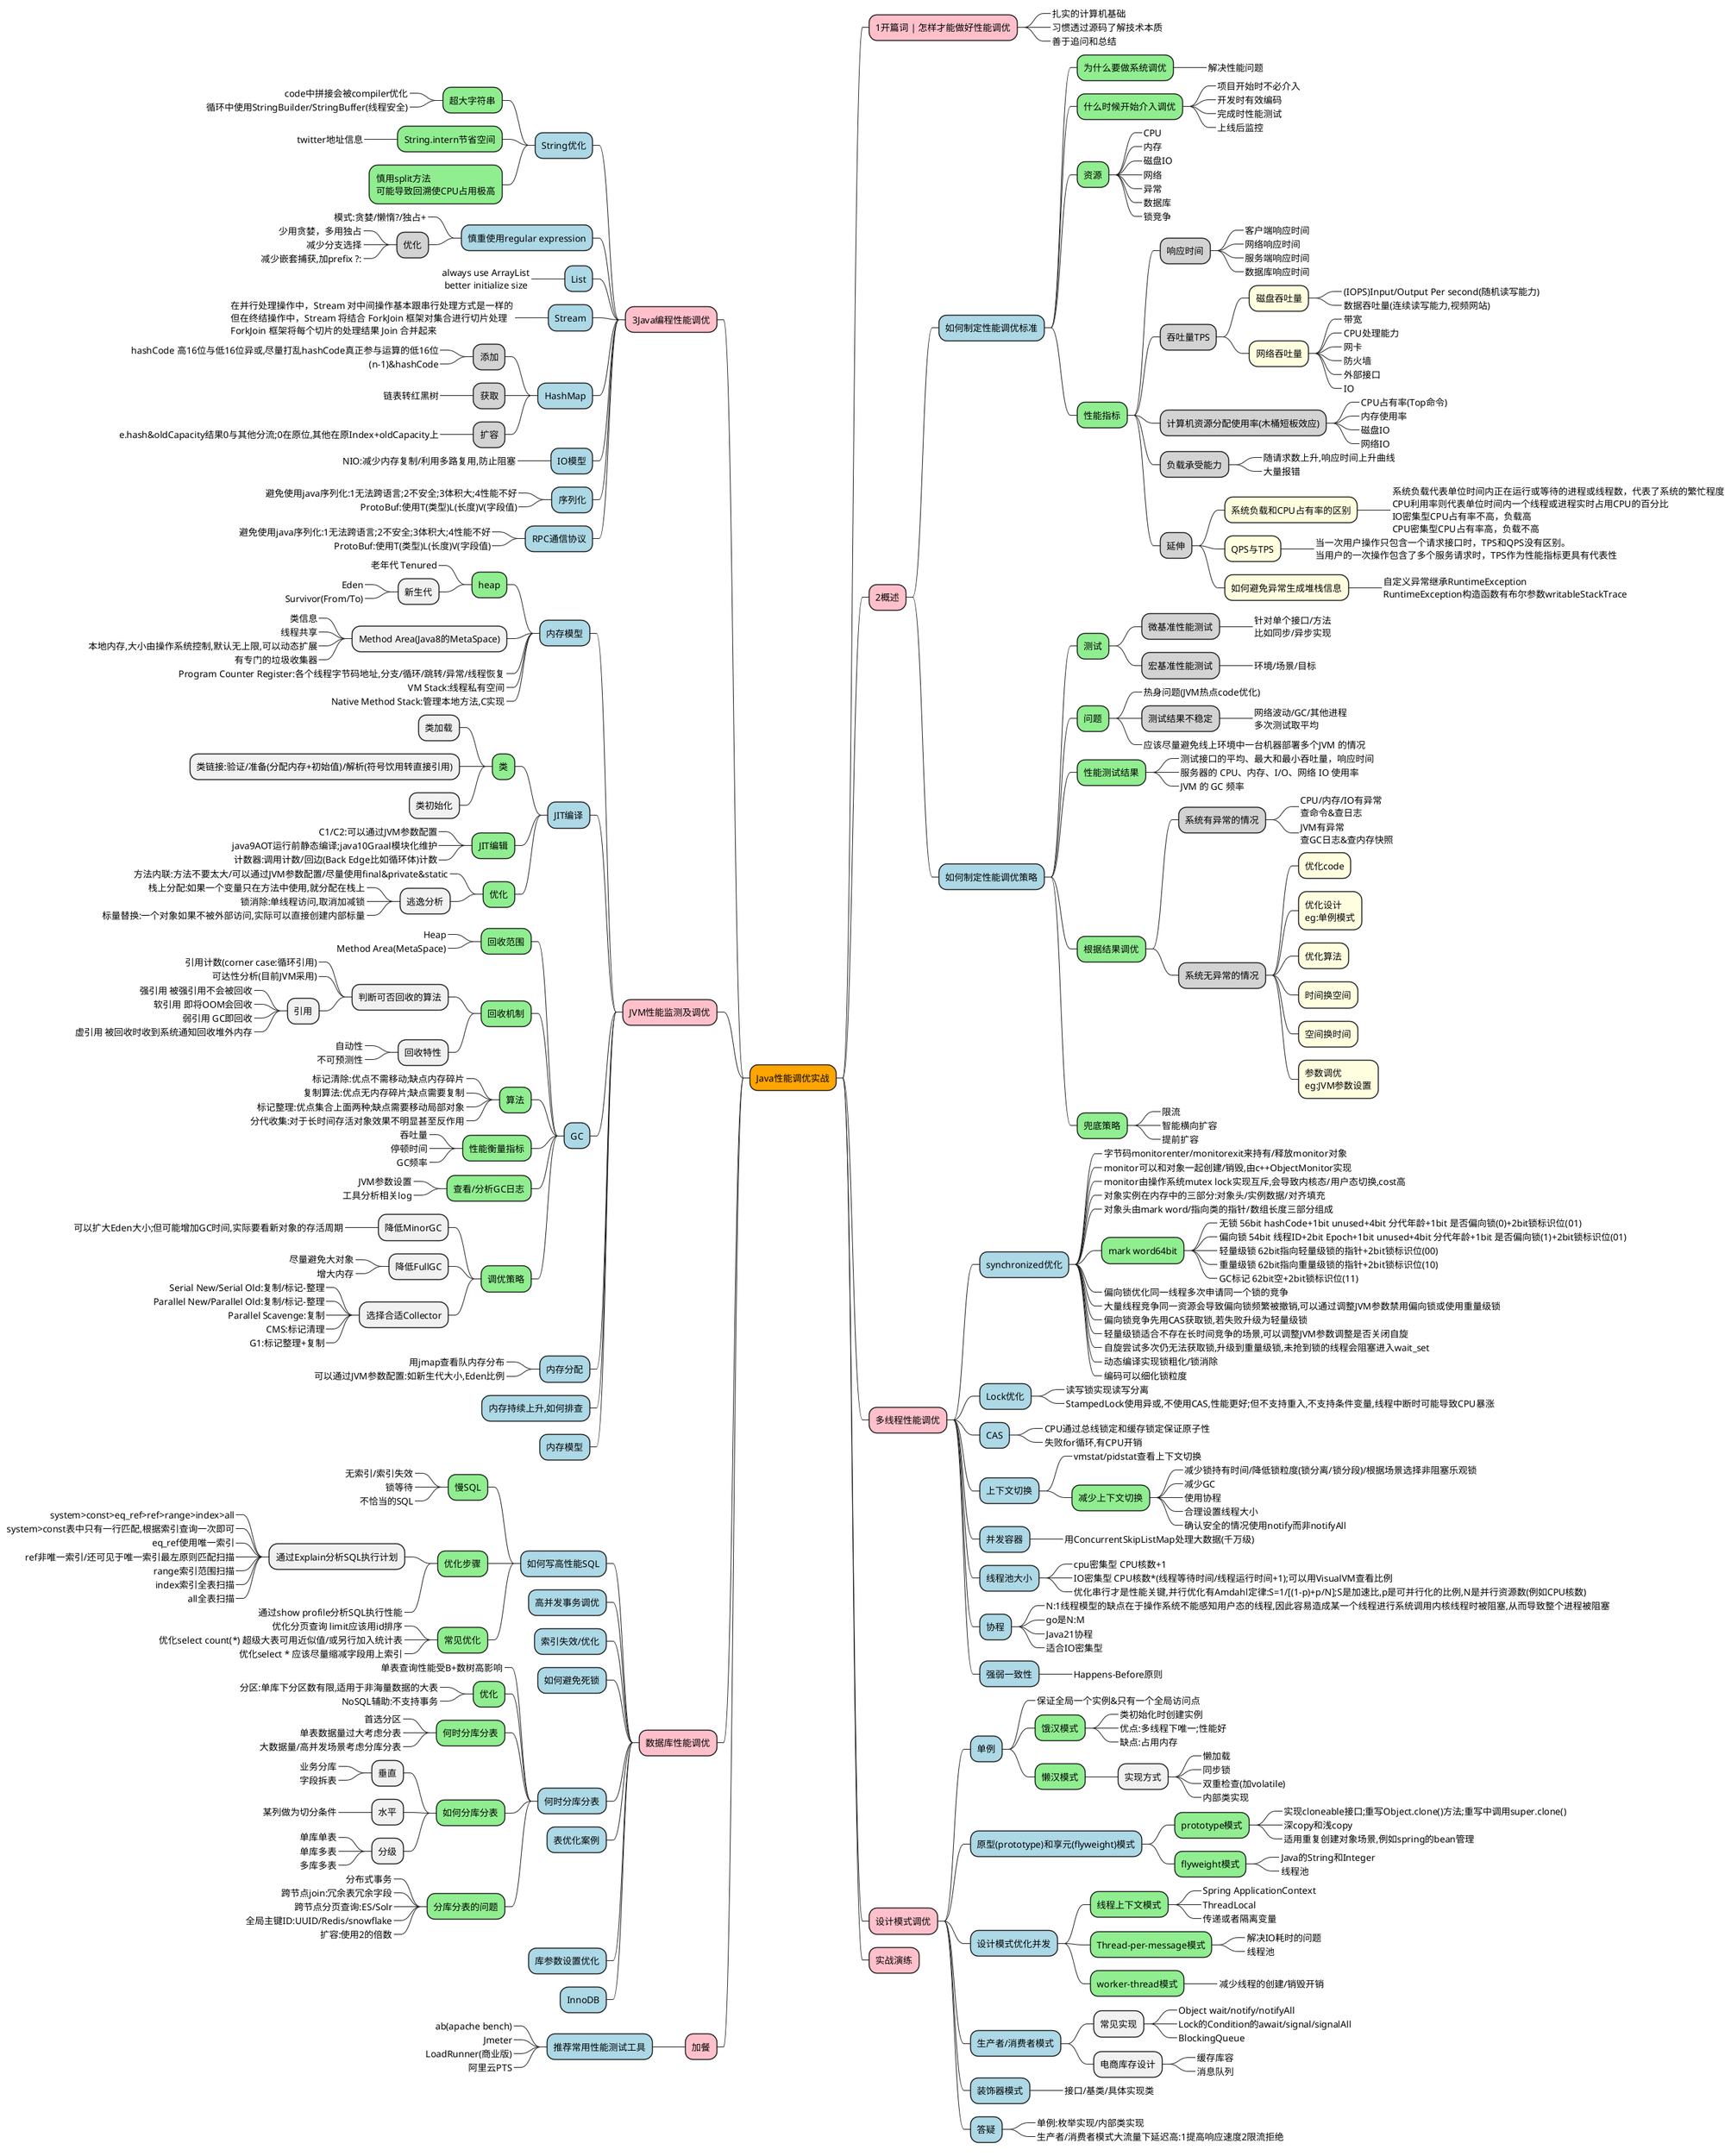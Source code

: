 @startmindmap
*[#orange] Java性能调优实战
    *[#pink] 1开篇词 | 怎样才能做好性能调优
        *[#lightblue]_ 扎实的计算机基础
        *[#lightblue]_ 习惯透过源码了解技术本质
        *[#lightblue]_ 善于追问和总结
    *[#pink] 2概述
        *[#lightblue] 如何制定性能调优标准
            *[#lightgreen] 为什么要做系统调优
                *_ 解决性能问题
            *[#lightgreen] 什么时候开始介入调优
                *_ 项目开始时不必介入
                *_ 开发时有效编码
                *_ 完成时性能测试
                *_ 上线后监控
            *[#lightgreen] 资源
                *_ CPU
                *_ 内存
                *_ 磁盘IO
                *_ 网络
                *_ 异常
                *_ 数据库
                *_ 锁竞争
            *[#lightgreen] 性能指标
                *[#lightgrey] 响应时间
                    *_ 客户端响应时间
                    *_ 网络响应时间
                    *_ 服务端响应时间
                    *_ 数据库响应时间
                *[#lightgrey] 吞吐量TPS
                    *[#lightyellow] 磁盘吞吐量
                        *_ (IOPS)Input/Output Per second(随机读写能力)
                        *_ 数据吞吐量(连续读写能力,视频网站)
                    *[#lightyellow] 网络吞吐量
                        *_ 带宽
                        *_ CPU处理能力
                        *_ 网卡
                        *_ 防火墙
                        *_ 外部接口
                        *_ IO
                *[#lightgrey] 计算机资源分配使用率(木桶短板效应)
                    *_ CPU占有率(Top命令)
                    *_ 内存使用率
                    *_ 磁盘IO
                    *_ 网络IO
                *[#lightgrey] 负载承受能力
                    *_ 随请求数上升,响应时间上升曲线
                    *_ 大量报错
                *[#lightgrey] 延伸
                    *[#lightyellow] 系统负载和CPU占有率的区别
                        *_ 系统负载代表单位时间内正在运行或等待的进程或线程数，代表了系统的繁忙程度\nCPU利用率则代表单位时间内一个线程或进程实时占用CPU的百分比\nIO密集型CPU占有率不高，负载高\nCPU密集型CPU占有率高，负载不高
                    *[#lightyellow] QPS与TPS
                        *_ 当一次用户操作只包含一个请求接口时，TPS和QPS没有区别。\n当用户的一次操作包含了多个服务请求时，TPS作为性能指标更具有代表性
                    *[#lightyellow] 如何避免异常生成堆栈信息
                        *_ 自定义异常继承RuntimeException\nRuntimeException构造函数有布尔参数writableStackTrace
        *[#lightblue] 如何制定性能调优策略
            *[#lightgreen] 测试
                *[#lightgrey] 微基准性能测试
                    *_ 针对单个接口/方法\n比如同步/异步实现
                *[#lightgrey] 宏基准性能测试
                    *_ 环境/场景/目标
            *[#lightgreen] 问题
                *_ 热身问题(JVM热点code优化)
                *[#lightgrey] 测试结果不稳定
                    *_ 网络波动/GC/其他进程\n多次测试取平均
                *_ 应该尽量避免线上环境中一台机器部署多个JVM 的情况
            *[#lightgreen] 性能测试结果
                *_ 测试接口的平均、最大和最小吞吐量，响应时间
                *_ 服务器的 CPU、内存、I/O、网络 IO 使用率
                *_ JVM 的 GC 频率
            *[#lightgreen] 根据结果调优
                *[#lightgrey] 系统有异常的情况
                    *_ CPU/内存/IO有异常\n查命令&查日志
                    *_ JVM有异常\n查GC日志&查内存快照
                *[#lightgrey] 系统无异常的情况
                    *[#lightyellow] 优化code
                    *[#lightyellow] 优化设计\neg:单例模式
                    *[#lightyellow] 优化算法
                    *[#lightyellow] 时间换空间
                    *[#lightyellow] 空间换时间
                    *[#lightyellow] 参数调优\neg:JVM参数设置
            *[#lightgreen] 兜底策略
                *_ 限流
                *_ 智能横向扩容
                *_ 提前扩容
    *[#pink] 多线程性能调优
        *[#lightblue] synchronized优化
            *_ 字节码monitorenter/monitorexit来持有/释放monitor对象
            *_ monitor可以和对象一起创建/销毁,由c++ObjectMonitor实现
            *_ monitor由操作系统mutex lock实现互斥,会导致内核态/用户态切换,cost高
            *_ 对象实例在内存中的三部分:对象头/实例数据/对齐填充
            *_ 对象头由mark word/指向类的指针/数组长度三部分组成
            *[#lightgreen] mark word64bit
                *_ 无锁 56bit hashCode+1bit unused+4bit 分代年龄+1bit 是否偏向锁(0)+2bit锁标识位(01)
                *_ 偏向锁 54bit 线程ID+2bit Epoch+1bit unused+4bit 分代年龄+1bit 是否偏向锁(1)+2bit锁标识位(01)
                *_ 轻量级锁 62bit指向轻量级锁的指针+2bit锁标识位(00)
                *_ 重量级锁 62bit指向重量级锁的指针+2bit锁标识位(10)
                *_ GC标记 62bit空+2bit锁标识位(11)
            *_ 偏向锁优化同一线程多次申请同一个锁的竞争
            *_ 大量线程竞争同一资源会导致偏向锁频繁被撤销,可以通过调整JVM参数禁用偏向锁或使用重量级锁
            *_ 偏向锁竞争先用CAS获取锁,若失败升级为轻量级锁
            *_ 轻量级锁适合不存在长时间竞争的场景,可以调整JVM参数调整是否关闭自旋
            *_ 自旋尝试多次仍无法获取锁,升级到重量级锁,未抢到锁的线程会阻塞进入wait_set
            *_ 动态编译实现锁粗化/锁消除
            *_ 编码可以细化锁粒度
        *[#lightblue] Lock优化
            *_ 读写锁实现读写分离
            *_ StampedLock使用异或,不使用CAS,性能更好;但不支持重入,不支持条件变量,线程中断时可能导致CPU暴涨
        *[#lightblue] CAS
            *_ CPU通过总线锁定和缓存锁定保证原子性
            *_ 失败for循环,有CPU开销
        *[#lightblue] 上下文切换
            *_ vmstat/pidstat查看上下文切换
            *[#lightgreen] 减少上下文切换
                *_ 减少锁持有时间/降低锁粒度(锁分离/锁分段)/根据场景选择非阻塞乐观锁
                *_ 减少GC
                *_ 使用协程
                *_ 合理设置线程大小
                *_ 确认安全的情况使用notify而非notifyAll
        *[#lightblue] 并发容器
            *_ 用ConcurrentSkipListMap处理大数据(千万级)
        *[#lightblue] 线程池大小
            *_ cpu密集型 CPU核数+1
            *_ IO密集型 CPU核数*(线程等待时间/线程运行时间+1);可以用VisualVM查看比例
            *_ 优化串行才是性能关键,并行优化有Amdahl定律:S=1/[(1-p)+p/N];S是加速比,p是可并行化的比例,N是并行资源数(例如CPU核数)
        *[#lightblue] 协程
            *_ N:1线程模型的缺点在于操作系统不能感知用户态的线程,因此容易造成某一个线程进行系统调用内核线程时被阻塞,从而导致整个进程被阻塞
            *_ go是N:M
            *_ Java21协程
            *_ 适合IO密集型
        *[#lightblue] 强弱一致性
            *_ Happens-Before原则
    *[#pink] 设计模式调优
        *[#lightblue] 单例
            *_ 保证全局一个实例&只有一个全局访问点
            *[#lightgreen] 饿汉模式
                *_ 类初始化时创建实例
                *_ 优点:多线程下唯一;性能好
                *_ 缺点:占用内存
            *[#lightgreen] 懒汉模式
                * 实现方式
                    *_ 懒加载
                    *_ 同步锁
                    *_ 双重检查(加volatile)
                    *_ 内部类实现
        *[#lightblue] 原型(prototype)和享元(flyweight)模式
            *[#lightgreen] prototype模式
                *_ 实现cloneable接口;重写Object.clone()方法;重写中调用super.clone()
                *_ 深copy和浅copy
                *_ 适用重复创建对象场景,例如spring的bean管理
            *[#lightgreen] flyweight模式
                *_ Java的String和Integer
                *_ 线程池
        *[#lightblue] 设计模式优化并发
            *[#lightgreen] 线程上下文模式
                *_ Spring ApplicationContext
                *_ ThreadLocal
                *_ 传递或者隔离变量
            *[#lightgreen] Thread-per-message模式
                *_ 解决IO耗时的问题
                *_ 线程池
            *[#lightgreen] worker-thread模式
                *_ 减少线程的创建/销毁开销
        *[#lightblue] 生产者/消费者模式
            * 常见实现
                *_ Object wait/notify/notifyAll
                *_ Lock的Condition的await/signal/signalAll
                *_ BlockingQueue
            * 电商库存设计
                *_ 缓存库容
                *_ 消息队列
        *[#lightblue] 装饰器模式
            *_ 接口/基类/具体实现类
        *[#lightblue] 答疑
            *_ 单例:枚举实现/内部类实现
            *_ 生产者/消费者模式大流量下延迟高:1提高响应速度2限流拒绝
    *[#pink] 实战演练
left side
    *[#pink] 3Java编程性能调优
        *[#lightblue] String优化
            *[#lightgreen] 超大字符串
                *_ code中拼接会被compiler优化
                *_ 循环中使用StringBuilder/StringBuffer(线程安全)
            *[#lightgreen] String.intern节省空间
                *_ twitter地址信息
            *[#lightgreen] 慎用split方法\n可能导致回溯使CPU占用极高
        *[#lightblue] 慎重使用regular expression
            *_ 模式:贪婪/懒惰?/独占+
            *[#lightgrey] 优化
                *_ 少用贪婪，多用独占
                *_ 减少分支选择
                *_ 减少嵌套捕获,加prefix ?:
        *[#lightblue] List
            *_ always use ArrayList\n better initialize size
        *[#lightblue] Stream
            *_ 在并行处理操作中，Stream 对中间操作基本跟串行处理方式是一样的\n但在终结操作中，Stream 将结合 ForkJoin 框架对集合进行切片处理\nForkJoin 框架将每个切片的处理结果 Join 合并起来
        *[#lightblue] HashMap
            *[#lightgrey] 添加
                *_ hashCode 高16位与低16位异或,尽量打乱hashCode真正参与运算的低16位
                *_ (n-1)&hashCode
            *[#lightgrey] 获取
                *_ 链表转红黑树
            *[#lightgrey] 扩容
                *_ e.hash&oldCapacity结果0与其他分流;0在原位,其他在原Index+oldCapacity上
        *[#lightblue] IO模型
            *_ NIO:减少内存复制/利用多路复用,防止阻塞
        *[#lightblue] 序列化
            *_ 避免使用java序列化:1无法跨语言;2不安全;3体积大;4性能不好
            *_ ProtoBuf:使用T(类型)L(长度)V(字段值)
        *[#lightblue] RPC通信协议
            *_ 避免使用java序列化:1无法跨语言;2不安全;3体积大;4性能不好
            *_ ProtoBuf:使用T(类型)L(长度)V(字段值)
    *[#pink] JVM性能监测及调优
        *[#lightblue] 内存模型
            *[#lightgreen] heap
                *_ 老年代 Tenured
                * 新生代
                    *_ Eden
                    *_ Survivor(From/To)
            * Method Area(Java8的MetaSpace)
                *_ 类信息
                *_ 线程共享
                *_ 本地内存,大小由操作系统控制,默认无上限,可以动态扩展
                *_ 有专门的垃圾收集器
            *_ Program Counter Register:各个线程字节码地址,分支/循环/跳转/异常/线程恢复
            *_ VM Stack:线程私有空间
            *_ Native Method Stack:管理本地方法,C实现
        *[#lightblue] JIT编译
            *[#lightgreen] 类
                * 类加载
                * 类链接:验证/准备(分配内存+初始值)/解析(符号饮用转直接引用)
                * 类初始化
            *[#lightgreen] JIT编辑
                *_ C1/C2:可以通过JVM参数配置
                *_ java9AOT运行前静态编译;java10Graal模块化维护
                *_ 计数器:调用计数/回边(Back Edge比如循环体)计数
            *[#lightgreen] 优化
                *_ 方法内联:方法不要太大/可以通过JVM参数配置/尽量使用final&private&static
                * 逃逸分析
                    *_ 栈上分配:如果一个变量只在方法中使用,就分配在栈上
                    *_ 锁消除:单线程访问,取消加减锁
                    *_ 标量替换:一个对象如果不被外部访问,实际可以直接创建内部标量
        *[#lightblue] GC
            *[#lightgreen] 回收范围
                *_ Heap
                *_ Method Area(MetaSpace)
            *[#lightgreen] 回收机制
                * 判断可否回收的算法
                    *_ 引用计数(corner case:循环引用)
                    *_ 可达性分析(目前JVM采用)
                    * 引用
                        *_ 强引用 被强引用不会被回收
                        *_ 软引用 即将OOM会回收
                        *_ 弱引用 GC即回收
                        *_ 虚引用 被回收时收到系统通知回收堆外内存
                * 回收特性
                    *_ 自动性
                    *_ 不可预测性
            *[#lightgreen] 算法
                *_ 标记清除:优点不需移动;缺点内存碎片
                *_ 复制算法:优点无内存碎片;缺点需要复制
                *_ 标记整理:优点集合上面两种;缺点需要移动局部对象
                *_ 分代收集:对于长时间存活对象效果不明显甚至反作用
            *[#lightgreen] 性能衡量指标
                *_ 吞吐量
                *_ 停顿时间
                *_ GC频率
            *[#lightgreen] 查看/分析GC日志
                *_ JVM参数设置
                *_ 工具分析相关log
            *[#lightgreen] 调优策略
                * 降低MinorGC
                    *_ 可以扩大Eden大小;但可能增加GC时间,实际要看新对象的存活周期
                * 降低FullGC
                    *_ 尽量避免大对象
                    *_ 增大内存
                * 选择合适Collector
                    *_ Serial New/Serial Old:复制/标记-整理
                    *_ Parallel New/Parallel Old:复制/标记-整理
                    *_ Parallel Scavenge:复制
                    *_ CMS:标记清理
                    *_ G1:标记整理+复制
        *[#lightblue] 内存分配
            *_ 用jmap查看队内存分布
            *_ 可以通过JVM参数配置:如新生代大小,Eden比例
        *[#lightblue] 内存持续上升,如何排查
        *[#lightblue] 内存模型
    *[#pink] 数据库性能调优
        *[#lightblue] 如何写高性能SQL
            *[#lightgreen] 慢SQL
                *_ 无索引/索引失效
                *_ 锁等待
                *_ 不恰当的SQL
            *[#lightgreen] 优化步骤
                * 通过Explain分析SQL执行计划
                    *_ system>const>eq_ref>ref>range>index>all
                    *_ system>const表中只有一行匹配,根据索引查询一次即可
                    *_ eq_ref使用唯一索引
                    *_ ref非唯一索引/还可见于唯一索引最左原则匹配扫描
                    *_ range索引范围扫描
                    *_ index索引全表扫描
                    *_ all全表扫描
                *_ 通过show profile分析SQL执行性能
            *[#lightgreen] 常见优化
                *_ 优化分页查询 limit应该用id排序
                *_ 优化select count(*) 超级大表可用近似值/或另行加入统计表
                *_ 优化select * 应该尽量缩减字段用上索引
        *[#lightblue] 高并发事务调优
        *[#lightblue] 索引失效/优化
        *[#lightblue] 如何避免死锁
        *[#lightblue] 何时分库分表
            *_ 单表查询性能受B+数树高影响
            *[#lightgreen] 优化
                *_ 分区:单库下分区数有限,适用于非海量数据的大表
                *_ NoSQL辅助:不支持事务
            *[#lightgreen] 何时分库分表
                *_ 首选分区
                *_ 单表数据量过大考虑分表
                *_ 大数据量/高并发场景考虑分库分表
            *[#lightgreen] 如何分库分表
                * 垂直
                    *_ 业务分库
                    *_ 字段拆表
                * 水平
                    *_ 某列做为切分条件
                * 分级
                    *_ 单库单表
                    *_ 单库多表
                    *_ 多库多表
            *[#lightgreen] 分库分表的问题
                *_ 分布式事务
                *_ 跨节点join:冗余表冗余字段
                *_ 跨节点分页查询:ES/Solr
                *_ 全局主键ID:UUID/Redis/snowflake
                *_ 扩容:使用2的倍数
        *[#lightblue] 表优化案例
        *[#lightblue] 库参数设置优化
        *[#lightblue] InnoDB
    *[#pink] 加餐
        *[#lightblue] 推荐常用性能测试工具
            *_ ab(apache bench)
            *_ Jmeter
            *_ LoadRunner(商业版)
            *_ 阿里云PTS
@endmindmap